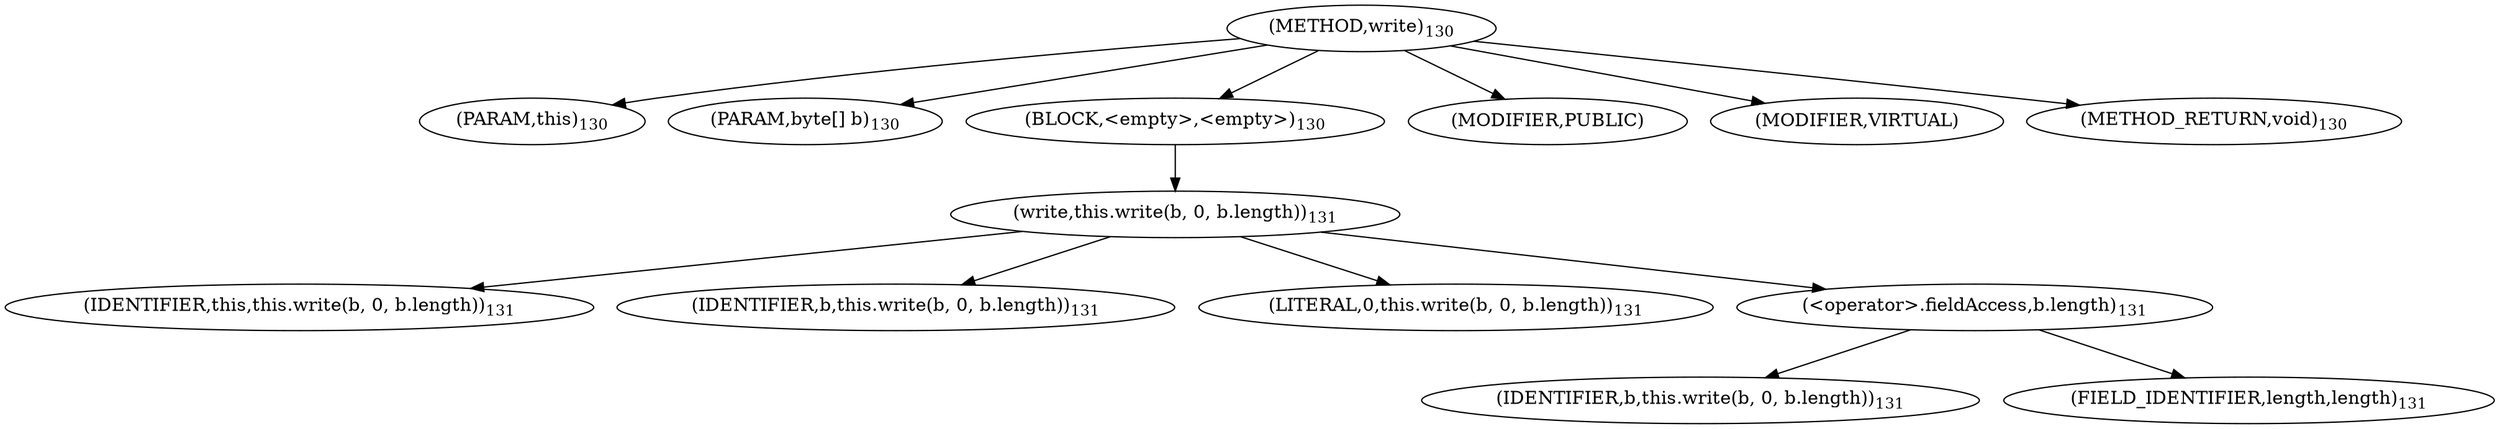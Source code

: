 digraph "write" {  
"125" [label = <(METHOD,write)<SUB>130</SUB>> ]
"15" [label = <(PARAM,this)<SUB>130</SUB>> ]
"126" [label = <(PARAM,byte[] b)<SUB>130</SUB>> ]
"127" [label = <(BLOCK,&lt;empty&gt;,&lt;empty&gt;)<SUB>130</SUB>> ]
"128" [label = <(write,this.write(b, 0, b.length))<SUB>131</SUB>> ]
"14" [label = <(IDENTIFIER,this,this.write(b, 0, b.length))<SUB>131</SUB>> ]
"129" [label = <(IDENTIFIER,b,this.write(b, 0, b.length))<SUB>131</SUB>> ]
"130" [label = <(LITERAL,0,this.write(b, 0, b.length))<SUB>131</SUB>> ]
"131" [label = <(&lt;operator&gt;.fieldAccess,b.length)<SUB>131</SUB>> ]
"132" [label = <(IDENTIFIER,b,this.write(b, 0, b.length))<SUB>131</SUB>> ]
"133" [label = <(FIELD_IDENTIFIER,length,length)<SUB>131</SUB>> ]
"134" [label = <(MODIFIER,PUBLIC)> ]
"135" [label = <(MODIFIER,VIRTUAL)> ]
"136" [label = <(METHOD_RETURN,void)<SUB>130</SUB>> ]
  "125" -> "15" 
  "125" -> "126" 
  "125" -> "127" 
  "125" -> "134" 
  "125" -> "135" 
  "125" -> "136" 
  "127" -> "128" 
  "128" -> "14" 
  "128" -> "129" 
  "128" -> "130" 
  "128" -> "131" 
  "131" -> "132" 
  "131" -> "133" 
}
